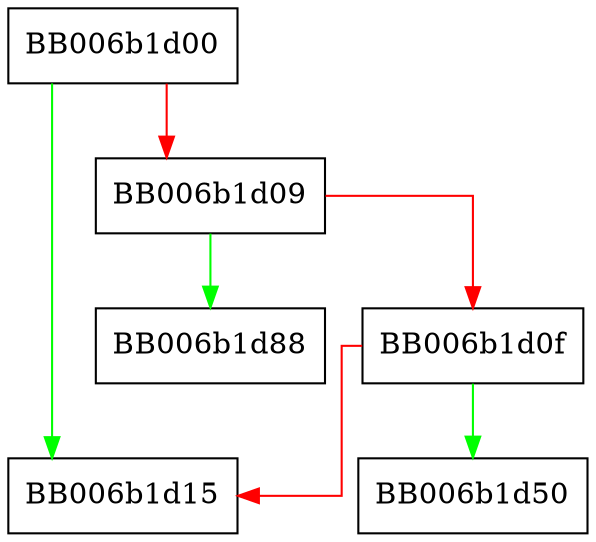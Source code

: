 digraph rsa_to_type_specific_keypair_pem_encode {
  node [shape="box"];
  graph [splines=ortho];
  BB006b1d00 -> BB006b1d15 [color="green"];
  BB006b1d00 -> BB006b1d09 [color="red"];
  BB006b1d09 -> BB006b1d88 [color="green"];
  BB006b1d09 -> BB006b1d0f [color="red"];
  BB006b1d0f -> BB006b1d50 [color="green"];
  BB006b1d0f -> BB006b1d15 [color="red"];
}